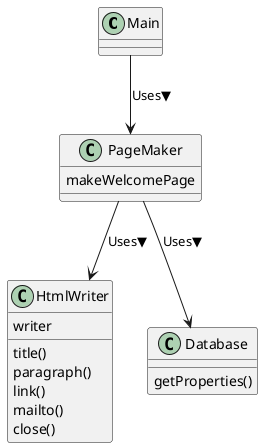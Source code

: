 @startuml

class Main {}

class PageMaker {
  makeWelcomePage
}

class HtmlWriter {
  writer
  title()
  paragraph()
  link()
  mailto()
  close()
}

class Database {
  getProperties()
}

Main -d-> PageMaker : Uses▼
PageMaker -d-> HtmlWriter : Uses▼
PageMaker -d-> Database : Uses▼

@enduml